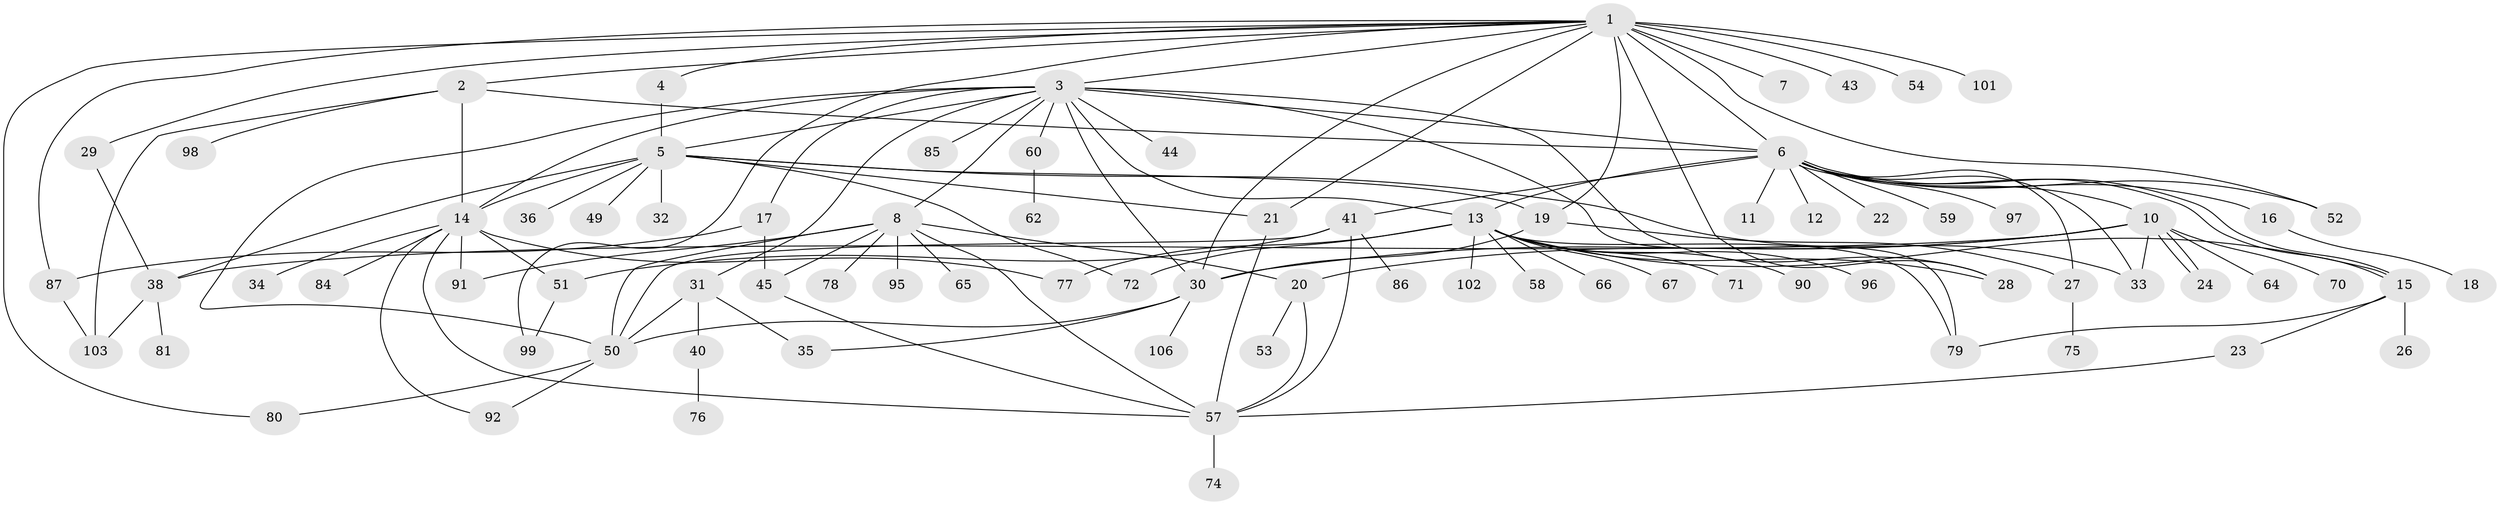 // Generated by graph-tools (version 1.1) at 2025/23/03/03/25 07:23:49]
// undirected, 82 vertices, 128 edges
graph export_dot {
graph [start="1"]
  node [color=gray90,style=filled];
  1 [super="+68"];
  2 [super="+104"];
  3 [super="+46"];
  4 [super="+9"];
  5 [super="+37"];
  6 [super="+88"];
  7;
  8 [super="+47"];
  10 [super="+42"];
  11;
  12;
  13 [super="+48"];
  14 [super="+73"];
  15 [super="+25"];
  16;
  17;
  18;
  19 [super="+100"];
  20 [super="+39"];
  21 [super="+93"];
  22;
  23;
  24;
  26;
  27 [super="+105"];
  28;
  29;
  30 [super="+94"];
  31 [super="+56"];
  32;
  33 [super="+63"];
  34;
  35;
  36;
  38 [super="+83"];
  40;
  41 [super="+82"];
  43;
  44;
  45;
  49;
  50 [super="+55"];
  51 [super="+69"];
  52;
  53;
  54;
  57 [super="+61"];
  58;
  59;
  60;
  62;
  64;
  65;
  66;
  67;
  70;
  71;
  72;
  74;
  75;
  76;
  77;
  78;
  79;
  80;
  81;
  84;
  85 [super="+89"];
  86;
  87;
  90;
  91;
  92;
  95;
  96;
  97;
  98;
  99;
  101;
  102;
  103;
  106;
  1 -- 2;
  1 -- 3;
  1 -- 4;
  1 -- 6 [weight=2];
  1 -- 7;
  1 -- 19;
  1 -- 28;
  1 -- 29;
  1 -- 30;
  1 -- 43;
  1 -- 54;
  1 -- 80;
  1 -- 87;
  1 -- 99;
  1 -- 101;
  1 -- 52;
  1 -- 21;
  2 -- 14;
  2 -- 98;
  2 -- 103;
  2 -- 6;
  3 -- 5;
  3 -- 6 [weight=2];
  3 -- 8;
  3 -- 13;
  3 -- 14;
  3 -- 17;
  3 -- 28;
  3 -- 30;
  3 -- 31;
  3 -- 44;
  3 -- 50;
  3 -- 60;
  3 -- 79;
  3 -- 85;
  4 -- 5;
  5 -- 14 [weight=3];
  5 -- 19;
  5 -- 21;
  5 -- 32;
  5 -- 33;
  5 -- 36;
  5 -- 38;
  5 -- 49;
  5 -- 72;
  6 -- 10;
  6 -- 11;
  6 -- 12;
  6 -- 13;
  6 -- 15;
  6 -- 15;
  6 -- 16;
  6 -- 22;
  6 -- 41;
  6 -- 52;
  6 -- 59;
  6 -- 97;
  6 -- 27;
  6 -- 33;
  8 -- 45;
  8 -- 50;
  8 -- 57;
  8 -- 65;
  8 -- 91;
  8 -- 95;
  8 -- 78;
  8 -- 20;
  10 -- 20;
  10 -- 24;
  10 -- 24;
  10 -- 30;
  10 -- 38;
  10 -- 64;
  10 -- 70;
  10 -- 33;
  13 -- 15;
  13 -- 58;
  13 -- 66;
  13 -- 67;
  13 -- 71;
  13 -- 79;
  13 -- 90;
  13 -- 96;
  13 -- 77;
  13 -- 102;
  13 -- 72;
  13 -- 28;
  14 -- 34;
  14 -- 51;
  14 -- 77;
  14 -- 84;
  14 -- 91;
  14 -- 92;
  14 -- 57;
  15 -- 23;
  15 -- 26;
  15 -- 79;
  16 -- 18;
  17 -- 45;
  17 -- 87;
  19 -- 27;
  19 -- 30;
  20 -- 53;
  20 -- 57;
  21 -- 57;
  23 -- 57;
  27 -- 75;
  29 -- 38;
  30 -- 35;
  30 -- 50;
  30 -- 106;
  31 -- 35;
  31 -- 40;
  31 -- 50;
  38 -- 81;
  38 -- 103;
  40 -- 76;
  41 -- 57;
  41 -- 86;
  41 -- 50;
  41 -- 51;
  45 -- 57;
  50 -- 92;
  50 -- 80;
  51 -- 99;
  57 -- 74;
  60 -- 62;
  87 -- 103;
}
